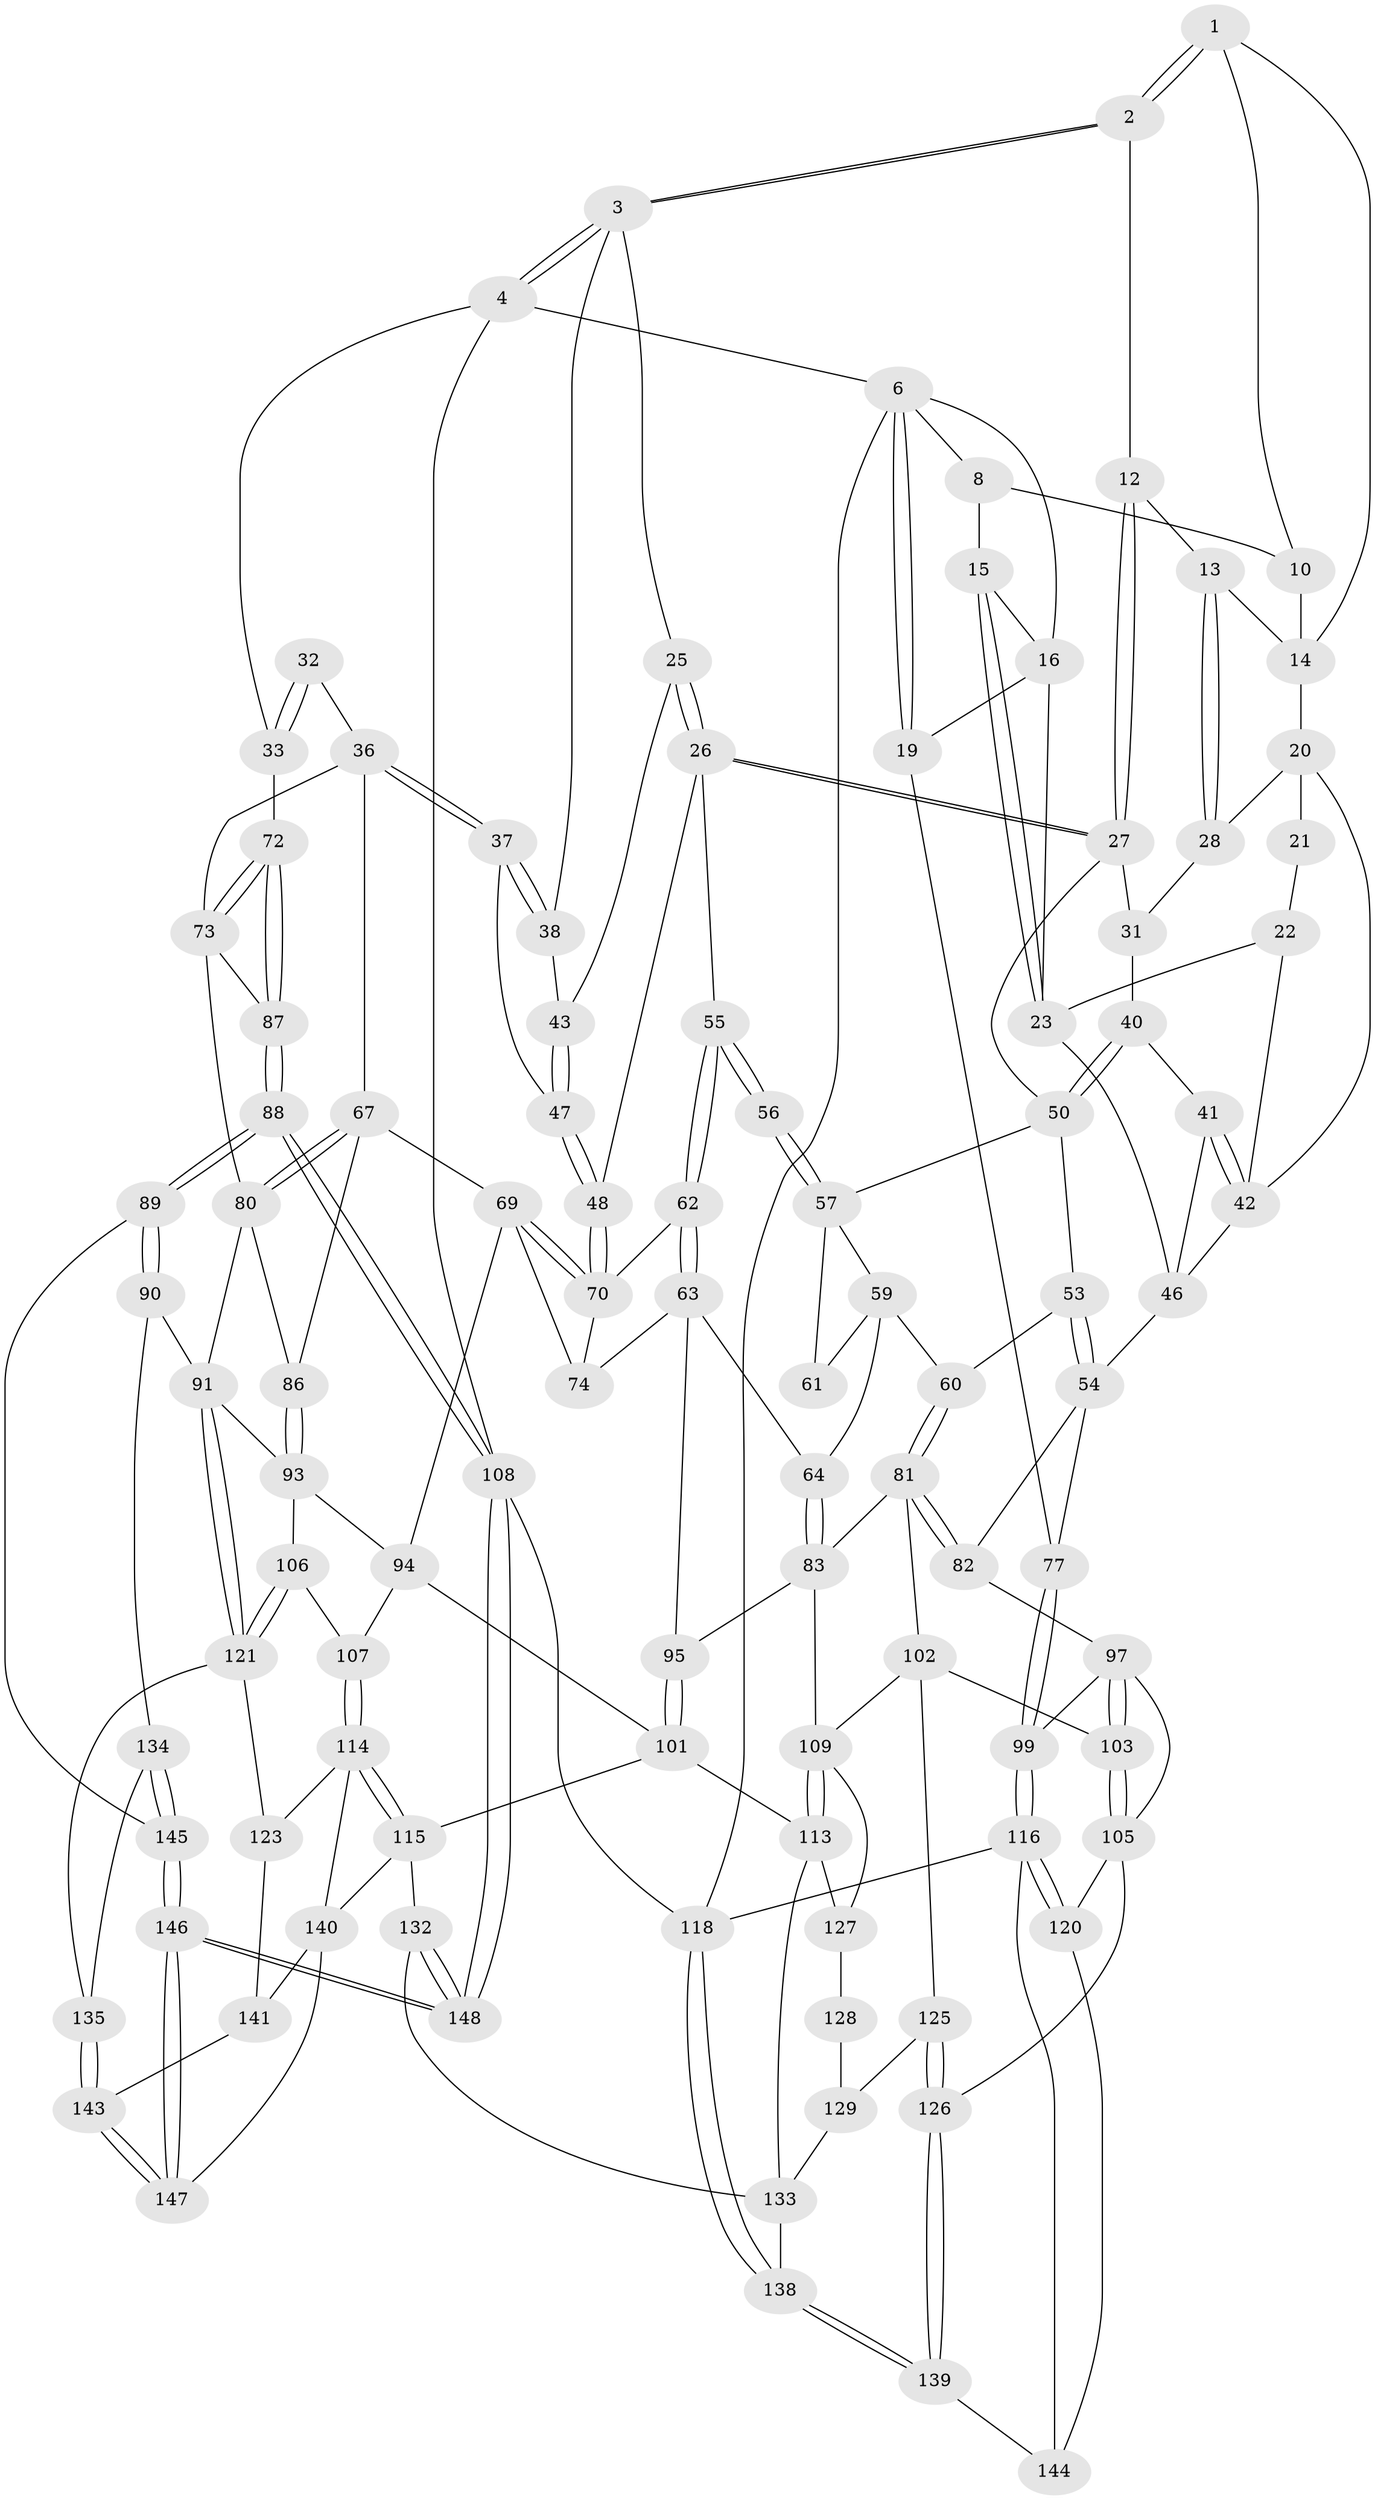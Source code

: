 // original degree distribution, {3: 0.02702702702702703, 5: 0.5135135135135135, 6: 0.23648648648648649, 4: 0.22297297297297297}
// Generated by graph-tools (version 1.1) at 2025/11/02/27/25 16:11:51]
// undirected, 103 vertices, 230 edges
graph export_dot {
graph [start="1"]
  node [color=gray90,style=filled];
  1 [pos="+0.317004659116921+0",super="+9"];
  2 [pos="+0.44738033034484537+0"];
  3 [pos="+0.6568962444633902+0",super="+24"];
  4 [pos="+0.7365553564944867+0",super="+5"];
  6 [pos="+0+0",super="+7"];
  8 [pos="+0.043390841190392+0",super="+11"];
  10 [pos="+0.1911716877872173+0.06391283098575544"];
  12 [pos="+0.36975779307698137+0.011551368114759826"];
  13 [pos="+0.35152476684900896+0.04570072300714149"];
  14 [pos="+0.2859901026058441+0.07037184251834692",super="+17"];
  15 [pos="+0.10921424481005618+0.09833742614514134"];
  16 [pos="+0.0604220092896077+0.05572842816738749",super="+18"];
  19 [pos="+0+0.30841901531667865"];
  20 [pos="+0.23613014122677245+0.17512052231385067",super="+29"];
  21 [pos="+0.22791825098864527+0.1765149226827466"];
  22 [pos="+0.12273879784090166+0.15475323020392093",super="+44"];
  23 [pos="+0.10883394693951336+0.14779609489229073",super="+39"];
  25 [pos="+0.5773616011425489+0.13382847762329442"];
  26 [pos="+0.5269763980059212+0.22092753203687546",super="+49"];
  27 [pos="+0.4893263664190362+0.22291395523755572",super="+30"];
  28 [pos="+0.35171053701741994+0.13818825063000664"];
  31 [pos="+0.36055188066175653+0.1460217275990895"];
  32 [pos="+0.8666635490619168+0.024886469133040177",super="+35"];
  33 [pos="+1+0.19692856853495017",super="+34"];
  36 [pos="+0.8723455930398623+0.27281628090629234",super="+66"];
  37 [pos="+0.8500738595258998+0.27043563096855117"];
  38 [pos="+0.7644526474356105+0.16766675211741408"];
  40 [pos="+0.31944830773490124+0.2690177419391994"];
  41 [pos="+0.28293171344347384+0.2653766261027631"];
  42 [pos="+0.27959121184961616+0.2598614710497084",super="+45"];
  43 [pos="+0.6969272279892645+0.20793213298853655"];
  46 [pos="+0.12139690409212742+0.30518687945787015",super="+51"];
  47 [pos="+0.7541624990440164+0.29565695651179685"];
  48 [pos="+0.6725683354002082+0.35192562752528955"];
  50 [pos="+0.3898101613249678+0.2855275010195766",super="+52"];
  53 [pos="+0.3699310279747076+0.3849398561383493"];
  54 [pos="+0.22081821147913336+0.4340401094134097",super="+76"];
  55 [pos="+0.5523469921016378+0.29328800576502334"];
  56 [pos="+0.5186408947379554+0.3262643254795013"];
  57 [pos="+0.4532576835837098+0.37293967738488104",super="+58"];
  59 [pos="+0.42234371057504283+0.42839582949333466",super="+65"];
  60 [pos="+0.41589494236091445+0.426546851387202"];
  61 [pos="+0.49107062999194295+0.3723522203322387"];
  62 [pos="+0.53502641707859+0.39295569318704476"];
  63 [pos="+0.49822441539835205+0.4792941325115419",super="+75"];
  64 [pos="+0.4797058139268073+0.47690253460132676"];
  67 [pos="+0.8772317081873258+0.3812218156014429",super="+68"];
  69 [pos="+0.7129167383523282+0.4606696923988007",super="+78"];
  70 [pos="+0.6730556275982256+0.3559510378887312",super="+71"];
  72 [pos="+1+0.42830510221498597"];
  73 [pos="+1+0.42364248948985517",super="+79"];
  74 [pos="+0.5519050306169071+0.5167266037677565"];
  77 [pos="+0+0.42749685360223744"];
  80 [pos="+0.9430353989976826+0.4943239426862447",super="+85"];
  81 [pos="+0.28989210742523275+0.5691455758485781",super="+84"];
  82 [pos="+0.21810822794391857+0.4667627776187217"];
  83 [pos="+0.3788801842960326+0.5807447025676657",super="+96"];
  86 [pos="+0.8710169129980919+0.5585281096580325"];
  87 [pos="+1+0.6372555851445035"];
  88 [pos="+1+0.7313211785603103"];
  89 [pos="+1+0.7319774580367303"];
  90 [pos="+0.9980942222492118+0.6898512605487861"];
  91 [pos="+0.9834087166939697+0.6857895594931926",super="+92"];
  93 [pos="+0.7414945251258617+0.5979879104369489",super="+104"];
  94 [pos="+0.7013686922400815+0.5638517729046767",super="+100"];
  95 [pos="+0.5459824731241698+0.5405558656509445"];
  97 [pos="+0.1064755140311777+0.5626985863850766",super="+98"];
  99 [pos="+0+0.45178268144185274"];
  101 [pos="+0.5884793961996464+0.656270402594225",super="+112"];
  102 [pos="+0.25504041065159705+0.6643775217679835",super="+111"];
  103 [pos="+0.18677226203865951+0.6879089714597384"];
  105 [pos="+0.10051879955833479+0.7472603940886422",super="+119"];
  106 [pos="+0.7468789786620704+0.6977908290387564"];
  107 [pos="+0.6627138720497266+0.7042780298934952"];
  108 [pos="+1+1"];
  109 [pos="+0.48214260994491526+0.7230693555525842",super="+110"];
  113 [pos="+0.4910669838004168+0.7313263313561942",super="+130"];
  114 [pos="+0.6270515944918638+0.8012525790669367",super="+124"];
  115 [pos="+0.5592297374957582+0.8257156045085822",super="+131"];
  116 [pos="+0+0.9127202392068812",super="+117"];
  118 [pos="+0+1"];
  120 [pos="+0.08123508983338794+0.7666782409544213"];
  121 [pos="+0.7907305185380111+0.785047602043401",super="+122"];
  123 [pos="+0.7159646998105267+0.814214267862402"];
  125 [pos="+0.25315751156025856+0.8151659358106144"];
  126 [pos="+0.20619041715573452+0.8480867431575213"];
  127 [pos="+0.3402193596521049+0.8032333380392847"];
  128 [pos="+0.3348524217277648+0.8104788882870669"];
  129 [pos="+0.28325398952750563+0.8254609112850567",super="+137"];
  132 [pos="+0.47269825978622465+1"];
  133 [pos="+0.41934724849272437+1",super="+136"];
  134 [pos="+0.8463572851332889+0.894302757696995"];
  135 [pos="+0.8182886328500705+0.8694899064136629"];
  138 [pos="+0.2970722261908473+1"];
  139 [pos="+0.24341411193062404+1"];
  140 [pos="+0.599372663452661+0.9926083722984086",super="+142"];
  141 [pos="+0.7113675794089948+0.8364777952511592"];
  143 [pos="+0.7256999362494874+0.9383290088307717"];
  144 [pos="+0.11569038325014307+0.9111960179651758"];
  145 [pos="+0.8774690710855899+0.9252218034129001"];
  146 [pos="+0.8879184126596729+1"];
  147 [pos="+0.7253410540982357+0.938696656149801"];
  148 [pos="+0.9529224284873105+1"];
  1 -- 2;
  1 -- 2;
  1 -- 10;
  1 -- 14;
  2 -- 3;
  2 -- 3;
  2 -- 12;
  3 -- 4;
  3 -- 4;
  3 -- 25;
  3 -- 38;
  4 -- 108;
  4 -- 33;
  4 -- 6;
  6 -- 19;
  6 -- 19;
  6 -- 118;
  6 -- 8;
  6 -- 16;
  8 -- 10;
  8 -- 15;
  10 -- 14;
  12 -- 13;
  12 -- 27;
  12 -- 27;
  13 -- 14;
  13 -- 28;
  13 -- 28;
  14 -- 20;
  15 -- 16;
  15 -- 23;
  15 -- 23;
  16 -- 19;
  16 -- 23;
  19 -- 77;
  20 -- 21;
  20 -- 42;
  20 -- 28;
  21 -- 22 [weight=2];
  22 -- 23;
  22 -- 42;
  23 -- 46;
  25 -- 26;
  25 -- 26;
  25 -- 43;
  26 -- 27;
  26 -- 27;
  26 -- 48;
  26 -- 55;
  27 -- 50;
  27 -- 31;
  28 -- 31;
  31 -- 40;
  32 -- 33 [weight=2];
  32 -- 33;
  32 -- 36;
  33 -- 72;
  36 -- 37;
  36 -- 37;
  36 -- 73;
  36 -- 67;
  37 -- 38;
  37 -- 38;
  37 -- 47;
  38 -- 43;
  40 -- 41;
  40 -- 50;
  40 -- 50;
  41 -- 42;
  41 -- 42;
  41 -- 46;
  42 -- 46;
  43 -- 47;
  43 -- 47;
  46 -- 54;
  47 -- 48;
  47 -- 48;
  48 -- 70;
  48 -- 70;
  50 -- 57;
  50 -- 53;
  53 -- 54;
  53 -- 54;
  53 -- 60;
  54 -- 82;
  54 -- 77;
  55 -- 56;
  55 -- 56;
  55 -- 62;
  55 -- 62;
  56 -- 57;
  56 -- 57;
  57 -- 59;
  57 -- 61;
  59 -- 60;
  59 -- 64;
  59 -- 61;
  60 -- 81;
  60 -- 81;
  62 -- 63;
  62 -- 63;
  62 -- 70;
  63 -- 64;
  63 -- 74;
  63 -- 95;
  64 -- 83;
  64 -- 83;
  67 -- 80;
  67 -- 80;
  67 -- 69;
  67 -- 86;
  69 -- 70;
  69 -- 70;
  69 -- 74;
  69 -- 94;
  70 -- 74;
  72 -- 73;
  72 -- 73;
  72 -- 87;
  72 -- 87;
  73 -- 80;
  73 -- 87;
  77 -- 99;
  77 -- 99;
  80 -- 91;
  80 -- 86;
  81 -- 82;
  81 -- 82;
  81 -- 83;
  81 -- 102;
  82 -- 97;
  83 -- 109;
  83 -- 95;
  86 -- 93;
  86 -- 93;
  87 -- 88;
  87 -- 88;
  88 -- 89;
  88 -- 89;
  88 -- 108;
  88 -- 108;
  89 -- 90;
  89 -- 90;
  89 -- 145;
  90 -- 91;
  90 -- 134;
  91 -- 121;
  91 -- 121;
  91 -- 93;
  93 -- 94;
  93 -- 106;
  94 -- 107;
  94 -- 101;
  95 -- 101;
  95 -- 101;
  97 -- 103;
  97 -- 103;
  97 -- 99;
  97 -- 105;
  99 -- 116;
  99 -- 116;
  101 -- 113;
  101 -- 115;
  102 -- 103;
  102 -- 125;
  102 -- 109;
  103 -- 105;
  103 -- 105;
  105 -- 120;
  105 -- 126;
  106 -- 107;
  106 -- 121;
  106 -- 121;
  107 -- 114;
  107 -- 114;
  108 -- 148;
  108 -- 148;
  108 -- 118;
  109 -- 113;
  109 -- 113;
  109 -- 127;
  113 -- 133;
  113 -- 127;
  114 -- 115;
  114 -- 115;
  114 -- 123;
  114 -- 140;
  115 -- 132;
  115 -- 140;
  116 -- 120;
  116 -- 120;
  116 -- 144;
  116 -- 118;
  118 -- 138;
  118 -- 138;
  120 -- 144;
  121 -- 123;
  121 -- 135;
  123 -- 141;
  125 -- 126;
  125 -- 126;
  125 -- 129;
  126 -- 139;
  126 -- 139;
  127 -- 128;
  128 -- 129 [weight=2];
  129 -- 133;
  132 -- 133;
  132 -- 148;
  132 -- 148;
  133 -- 138;
  134 -- 135;
  134 -- 145;
  134 -- 145;
  135 -- 143;
  135 -- 143;
  138 -- 139;
  138 -- 139;
  139 -- 144;
  140 -- 147;
  140 -- 141;
  141 -- 143;
  143 -- 147;
  143 -- 147;
  145 -- 146;
  145 -- 146;
  146 -- 147;
  146 -- 147;
  146 -- 148;
  146 -- 148;
}
